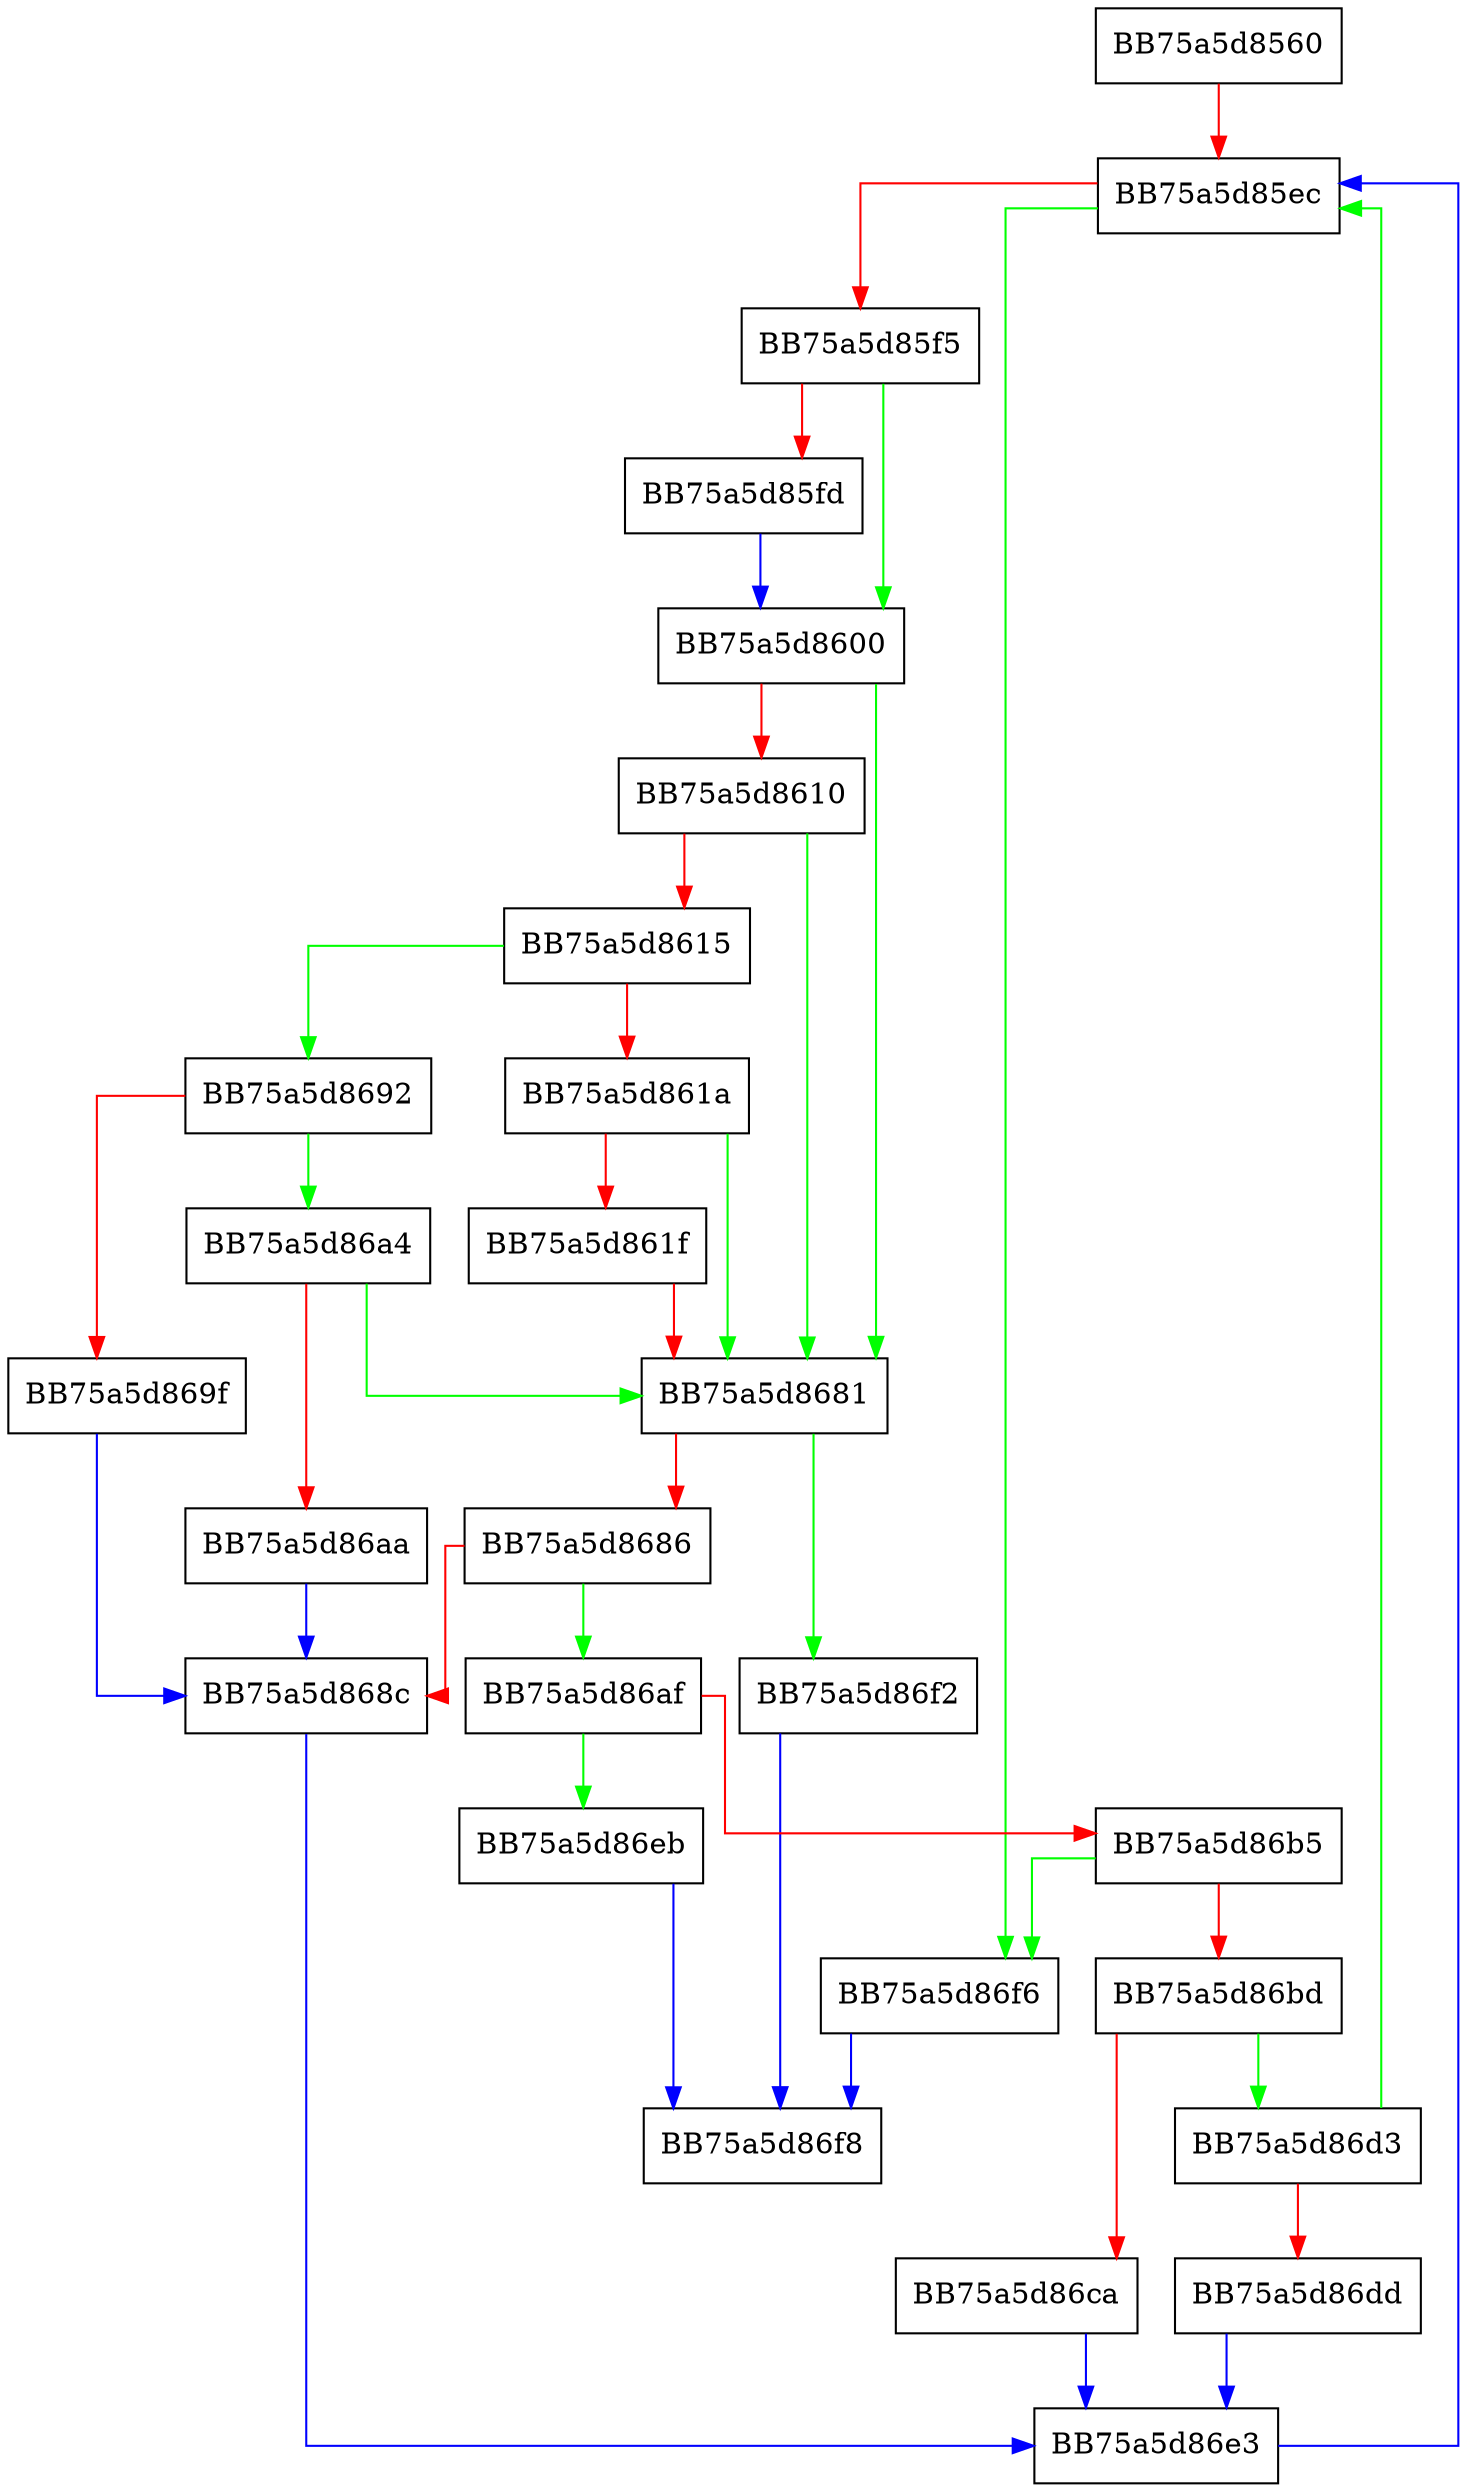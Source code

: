 digraph XF_ParseTokens {
  node [shape="box"];
  graph [splines=ortho];
  BB75a5d8560 -> BB75a5d85ec [color="red"];
  BB75a5d85ec -> BB75a5d86f6 [color="green"];
  BB75a5d85ec -> BB75a5d85f5 [color="red"];
  BB75a5d85f5 -> BB75a5d8600 [color="green"];
  BB75a5d85f5 -> BB75a5d85fd [color="red"];
  BB75a5d85fd -> BB75a5d8600 [color="blue"];
  BB75a5d8600 -> BB75a5d8681 [color="green"];
  BB75a5d8600 -> BB75a5d8610 [color="red"];
  BB75a5d8610 -> BB75a5d8681 [color="green"];
  BB75a5d8610 -> BB75a5d8615 [color="red"];
  BB75a5d8615 -> BB75a5d8692 [color="green"];
  BB75a5d8615 -> BB75a5d861a [color="red"];
  BB75a5d861a -> BB75a5d8681 [color="green"];
  BB75a5d861a -> BB75a5d861f [color="red"];
  BB75a5d861f -> BB75a5d8681 [color="red"];
  BB75a5d8681 -> BB75a5d86f2 [color="green"];
  BB75a5d8681 -> BB75a5d8686 [color="red"];
  BB75a5d8686 -> BB75a5d86af [color="green"];
  BB75a5d8686 -> BB75a5d868c [color="red"];
  BB75a5d868c -> BB75a5d86e3 [color="blue"];
  BB75a5d8692 -> BB75a5d86a4 [color="green"];
  BB75a5d8692 -> BB75a5d869f [color="red"];
  BB75a5d869f -> BB75a5d868c [color="blue"];
  BB75a5d86a4 -> BB75a5d8681 [color="green"];
  BB75a5d86a4 -> BB75a5d86aa [color="red"];
  BB75a5d86aa -> BB75a5d868c [color="blue"];
  BB75a5d86af -> BB75a5d86eb [color="green"];
  BB75a5d86af -> BB75a5d86b5 [color="red"];
  BB75a5d86b5 -> BB75a5d86f6 [color="green"];
  BB75a5d86b5 -> BB75a5d86bd [color="red"];
  BB75a5d86bd -> BB75a5d86d3 [color="green"];
  BB75a5d86bd -> BB75a5d86ca [color="red"];
  BB75a5d86ca -> BB75a5d86e3 [color="blue"];
  BB75a5d86d3 -> BB75a5d85ec [color="green"];
  BB75a5d86d3 -> BB75a5d86dd [color="red"];
  BB75a5d86dd -> BB75a5d86e3 [color="blue"];
  BB75a5d86e3 -> BB75a5d85ec [color="blue"];
  BB75a5d86eb -> BB75a5d86f8 [color="blue"];
  BB75a5d86f2 -> BB75a5d86f8 [color="blue"];
  BB75a5d86f6 -> BB75a5d86f8 [color="blue"];
}